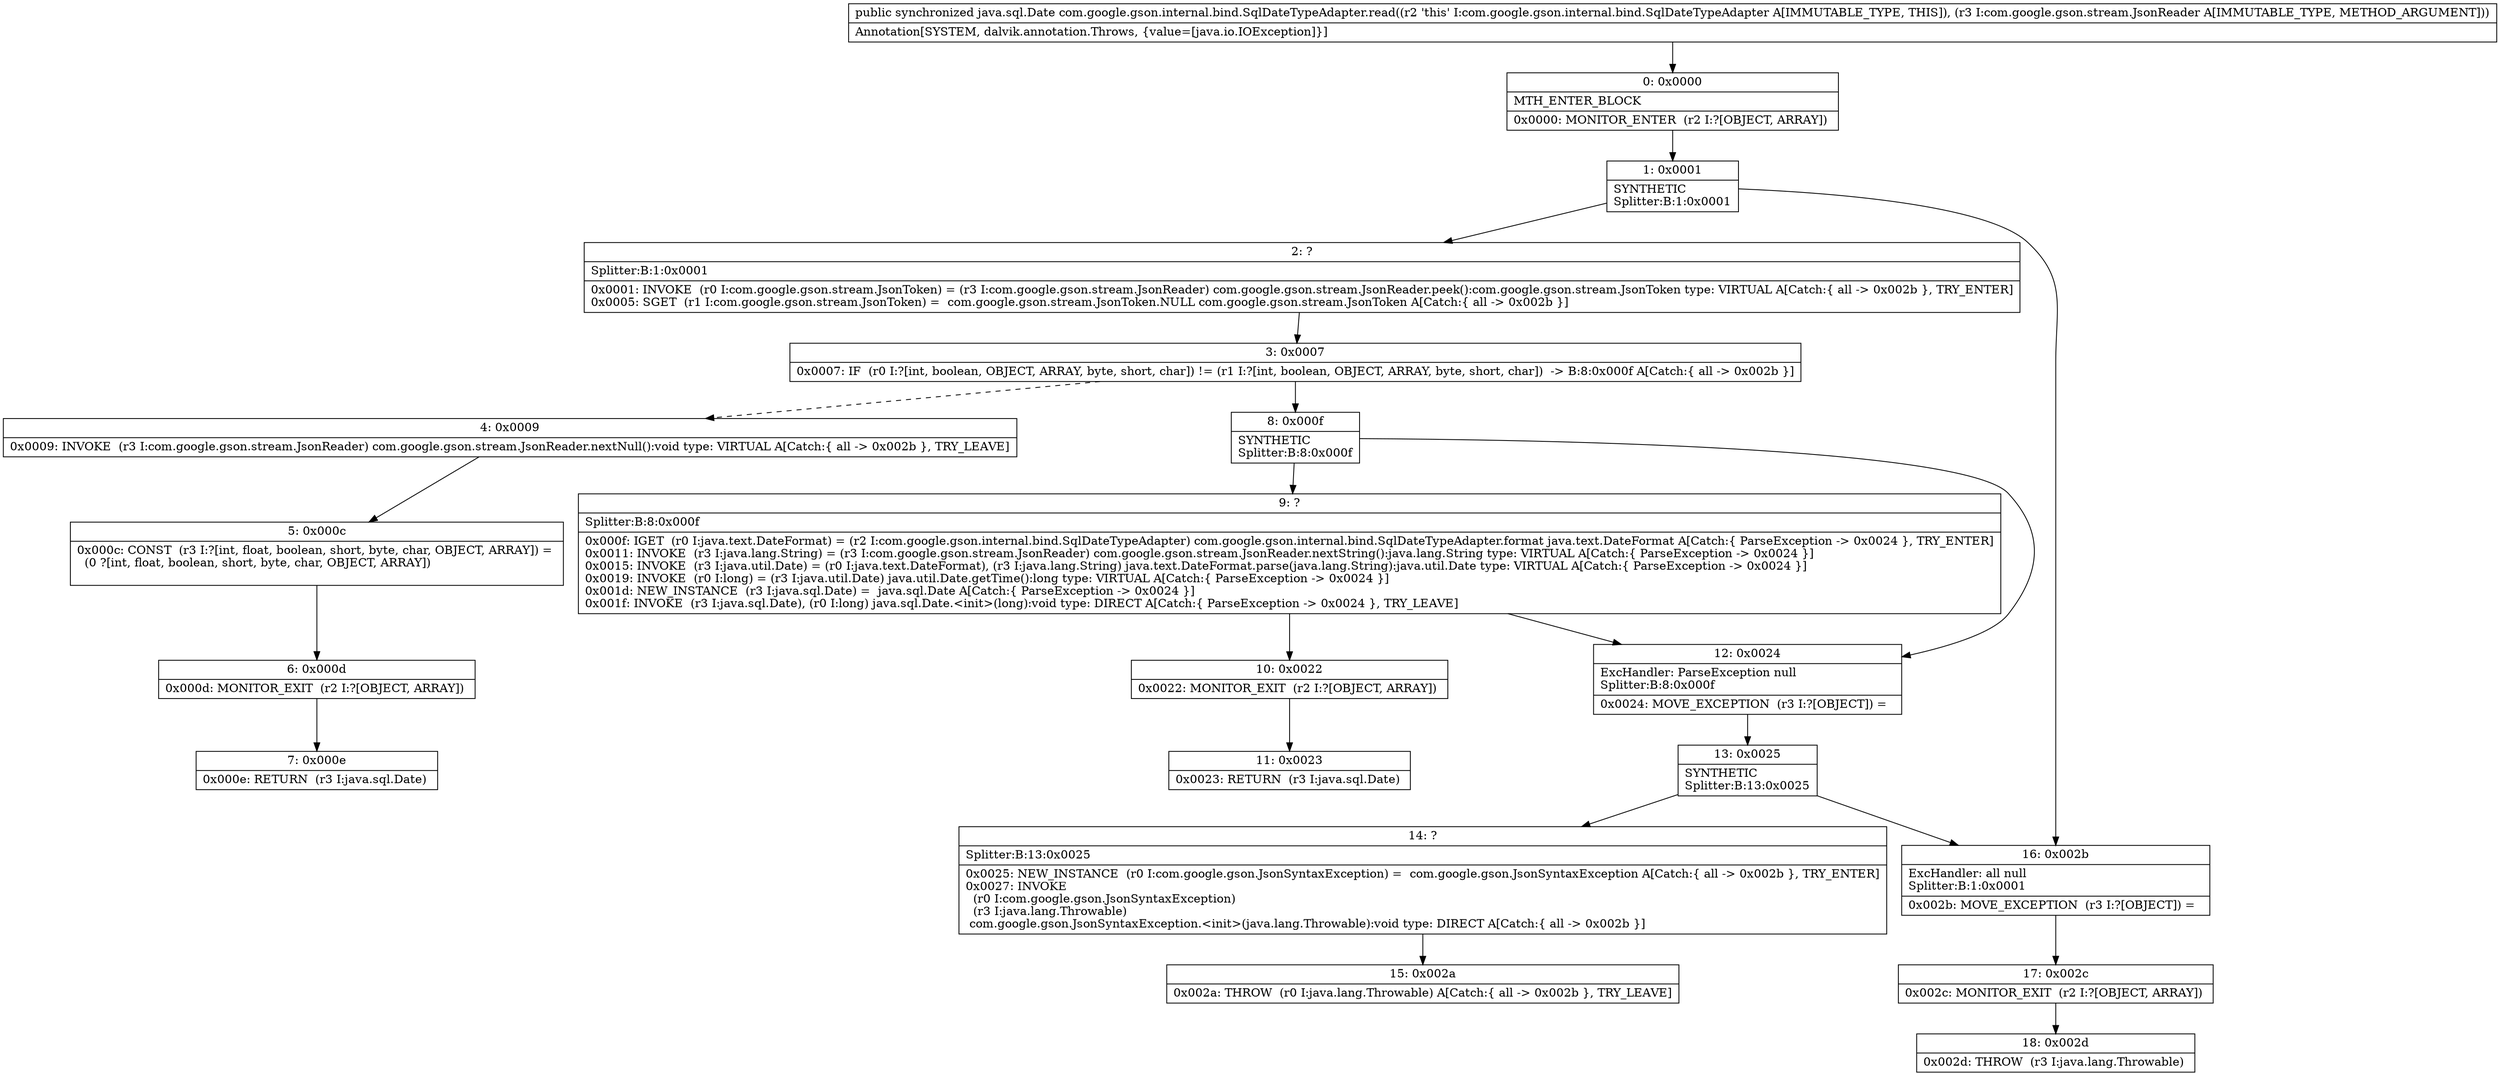 digraph "CFG forcom.google.gson.internal.bind.SqlDateTypeAdapter.read(Lcom\/google\/gson\/stream\/JsonReader;)Ljava\/sql\/Date;" {
Node_0 [shape=record,label="{0\:\ 0x0000|MTH_ENTER_BLOCK\l|0x0000: MONITOR_ENTER  (r2 I:?[OBJECT, ARRAY]) \l}"];
Node_1 [shape=record,label="{1\:\ 0x0001|SYNTHETIC\lSplitter:B:1:0x0001\l}"];
Node_2 [shape=record,label="{2\:\ ?|Splitter:B:1:0x0001\l|0x0001: INVOKE  (r0 I:com.google.gson.stream.JsonToken) = (r3 I:com.google.gson.stream.JsonReader) com.google.gson.stream.JsonReader.peek():com.google.gson.stream.JsonToken type: VIRTUAL A[Catch:\{ all \-\> 0x002b \}, TRY_ENTER]\l0x0005: SGET  (r1 I:com.google.gson.stream.JsonToken) =  com.google.gson.stream.JsonToken.NULL com.google.gson.stream.JsonToken A[Catch:\{ all \-\> 0x002b \}]\l}"];
Node_3 [shape=record,label="{3\:\ 0x0007|0x0007: IF  (r0 I:?[int, boolean, OBJECT, ARRAY, byte, short, char]) != (r1 I:?[int, boolean, OBJECT, ARRAY, byte, short, char])  \-\> B:8:0x000f A[Catch:\{ all \-\> 0x002b \}]\l}"];
Node_4 [shape=record,label="{4\:\ 0x0009|0x0009: INVOKE  (r3 I:com.google.gson.stream.JsonReader) com.google.gson.stream.JsonReader.nextNull():void type: VIRTUAL A[Catch:\{ all \-\> 0x002b \}, TRY_LEAVE]\l}"];
Node_5 [shape=record,label="{5\:\ 0x000c|0x000c: CONST  (r3 I:?[int, float, boolean, short, byte, char, OBJECT, ARRAY]) = \l  (0 ?[int, float, boolean, short, byte, char, OBJECT, ARRAY])\l \l}"];
Node_6 [shape=record,label="{6\:\ 0x000d|0x000d: MONITOR_EXIT  (r2 I:?[OBJECT, ARRAY]) \l}"];
Node_7 [shape=record,label="{7\:\ 0x000e|0x000e: RETURN  (r3 I:java.sql.Date) \l}"];
Node_8 [shape=record,label="{8\:\ 0x000f|SYNTHETIC\lSplitter:B:8:0x000f\l}"];
Node_9 [shape=record,label="{9\:\ ?|Splitter:B:8:0x000f\l|0x000f: IGET  (r0 I:java.text.DateFormat) = (r2 I:com.google.gson.internal.bind.SqlDateTypeAdapter) com.google.gson.internal.bind.SqlDateTypeAdapter.format java.text.DateFormat A[Catch:\{ ParseException \-\> 0x0024 \}, TRY_ENTER]\l0x0011: INVOKE  (r3 I:java.lang.String) = (r3 I:com.google.gson.stream.JsonReader) com.google.gson.stream.JsonReader.nextString():java.lang.String type: VIRTUAL A[Catch:\{ ParseException \-\> 0x0024 \}]\l0x0015: INVOKE  (r3 I:java.util.Date) = (r0 I:java.text.DateFormat), (r3 I:java.lang.String) java.text.DateFormat.parse(java.lang.String):java.util.Date type: VIRTUAL A[Catch:\{ ParseException \-\> 0x0024 \}]\l0x0019: INVOKE  (r0 I:long) = (r3 I:java.util.Date) java.util.Date.getTime():long type: VIRTUAL A[Catch:\{ ParseException \-\> 0x0024 \}]\l0x001d: NEW_INSTANCE  (r3 I:java.sql.Date) =  java.sql.Date A[Catch:\{ ParseException \-\> 0x0024 \}]\l0x001f: INVOKE  (r3 I:java.sql.Date), (r0 I:long) java.sql.Date.\<init\>(long):void type: DIRECT A[Catch:\{ ParseException \-\> 0x0024 \}, TRY_LEAVE]\l}"];
Node_10 [shape=record,label="{10\:\ 0x0022|0x0022: MONITOR_EXIT  (r2 I:?[OBJECT, ARRAY]) \l}"];
Node_11 [shape=record,label="{11\:\ 0x0023|0x0023: RETURN  (r3 I:java.sql.Date) \l}"];
Node_12 [shape=record,label="{12\:\ 0x0024|ExcHandler: ParseException null\lSplitter:B:8:0x000f\l|0x0024: MOVE_EXCEPTION  (r3 I:?[OBJECT]) =  \l}"];
Node_13 [shape=record,label="{13\:\ 0x0025|SYNTHETIC\lSplitter:B:13:0x0025\l}"];
Node_14 [shape=record,label="{14\:\ ?|Splitter:B:13:0x0025\l|0x0025: NEW_INSTANCE  (r0 I:com.google.gson.JsonSyntaxException) =  com.google.gson.JsonSyntaxException A[Catch:\{ all \-\> 0x002b \}, TRY_ENTER]\l0x0027: INVOKE  \l  (r0 I:com.google.gson.JsonSyntaxException)\l  (r3 I:java.lang.Throwable)\l com.google.gson.JsonSyntaxException.\<init\>(java.lang.Throwable):void type: DIRECT A[Catch:\{ all \-\> 0x002b \}]\l}"];
Node_15 [shape=record,label="{15\:\ 0x002a|0x002a: THROW  (r0 I:java.lang.Throwable) A[Catch:\{ all \-\> 0x002b \}, TRY_LEAVE]\l}"];
Node_16 [shape=record,label="{16\:\ 0x002b|ExcHandler: all null\lSplitter:B:1:0x0001\l|0x002b: MOVE_EXCEPTION  (r3 I:?[OBJECT]) =  \l}"];
Node_17 [shape=record,label="{17\:\ 0x002c|0x002c: MONITOR_EXIT  (r2 I:?[OBJECT, ARRAY]) \l}"];
Node_18 [shape=record,label="{18\:\ 0x002d|0x002d: THROW  (r3 I:java.lang.Throwable) \l}"];
MethodNode[shape=record,label="{public synchronized java.sql.Date com.google.gson.internal.bind.SqlDateTypeAdapter.read((r2 'this' I:com.google.gson.internal.bind.SqlDateTypeAdapter A[IMMUTABLE_TYPE, THIS]), (r3 I:com.google.gson.stream.JsonReader A[IMMUTABLE_TYPE, METHOD_ARGUMENT]))  | Annotation[SYSTEM, dalvik.annotation.Throws, \{value=[java.io.IOException]\}]\l}"];
MethodNode -> Node_0;
Node_0 -> Node_1;
Node_1 -> Node_2;
Node_1 -> Node_16;
Node_2 -> Node_3;
Node_3 -> Node_4[style=dashed];
Node_3 -> Node_8;
Node_4 -> Node_5;
Node_5 -> Node_6;
Node_6 -> Node_7;
Node_8 -> Node_9;
Node_8 -> Node_12;
Node_9 -> Node_10;
Node_9 -> Node_12;
Node_10 -> Node_11;
Node_12 -> Node_13;
Node_13 -> Node_14;
Node_13 -> Node_16;
Node_14 -> Node_15;
Node_16 -> Node_17;
Node_17 -> Node_18;
}

